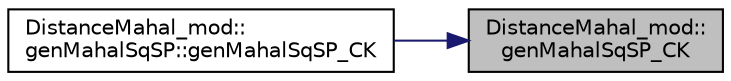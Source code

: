 digraph "DistanceMahal_mod::genMahalSqSP_CK"
{
 // LATEX_PDF_SIZE
  edge [fontname="Helvetica",fontsize="10",labelfontname="Helvetica",labelfontsize="10"];
  node [fontname="Helvetica",fontsize="10",shape=record];
  rankdir="RL";
  Node1 [label="DistanceMahal_mod::\lgenMahalSqSP_CK",height=0.2,width=0.4,color="black", fillcolor="grey75", style="filled", fontcolor="black",tooltip="Return the square of Mahalanobis distance for a single complex point. The output is a scalar variable..."];
  Node1 -> Node2 [dir="back",color="midnightblue",fontsize="10",style="solid",fontname="Helvetica"];
  Node2 [label="DistanceMahal_mod::\lgenMahalSqSP::genMahalSqSP_CK",height=0.2,width=0.4,color="black", fillcolor="white", style="filled",URL="$interfaceDistanceMahal__mod_1_1genMahalSqSP.html#a4b181914758240f8fd4d28a6ceed4ac4",tooltip="Return the square of Mahalanobis distance for a single complex point. The output is a scalar variable..."];
}

